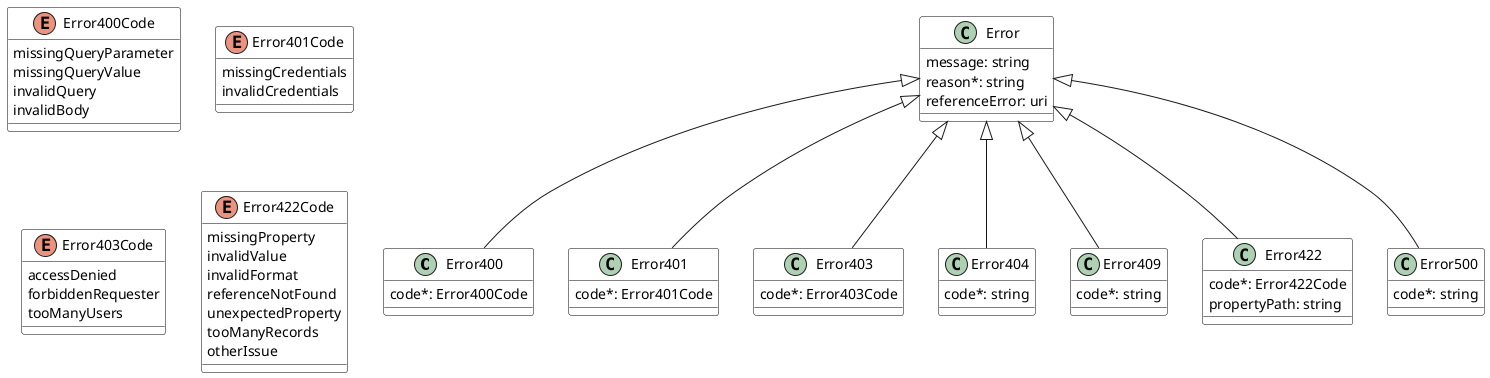 @startuml
skinparam {
    ClassBackgroundColor White
    ClassBorderColor Black
}


class Error400 {

    code*: Error400Code
}
Error <|-- Error400



class Error401 {

    code*: Error401Code
}
Error <|-- Error401



class Error403 {

    code*: Error403Code
}
Error <|-- Error403



class Error404 {

    code*: string
}
Error <|-- Error404



class Error409 {

    code*: string
}
Error <|-- Error409



class Error {

    message: string
    reason*: string
    referenceError: uri
}


enum Error400Code {

    missingQueryParameter
    missingQueryValue
    invalidQuery
    invalidBody
}

enum Error401Code {

    missingCredentials
    invalidCredentials
}

enum Error403Code {

    accessDenied
    forbiddenRequester
    tooManyUsers
}


enum Error422Code {

    missingProperty
    invalidValue
    invalidFormat
    referenceNotFound
    unexpectedProperty
    tooManyRecords
    otherIssue
}

class Error422 {

    code*: Error422Code
    propertyPath: string
}
Error <|-- Error422



class Error500 {

    code*: string
}
Error <|-- Error500




@enduml
